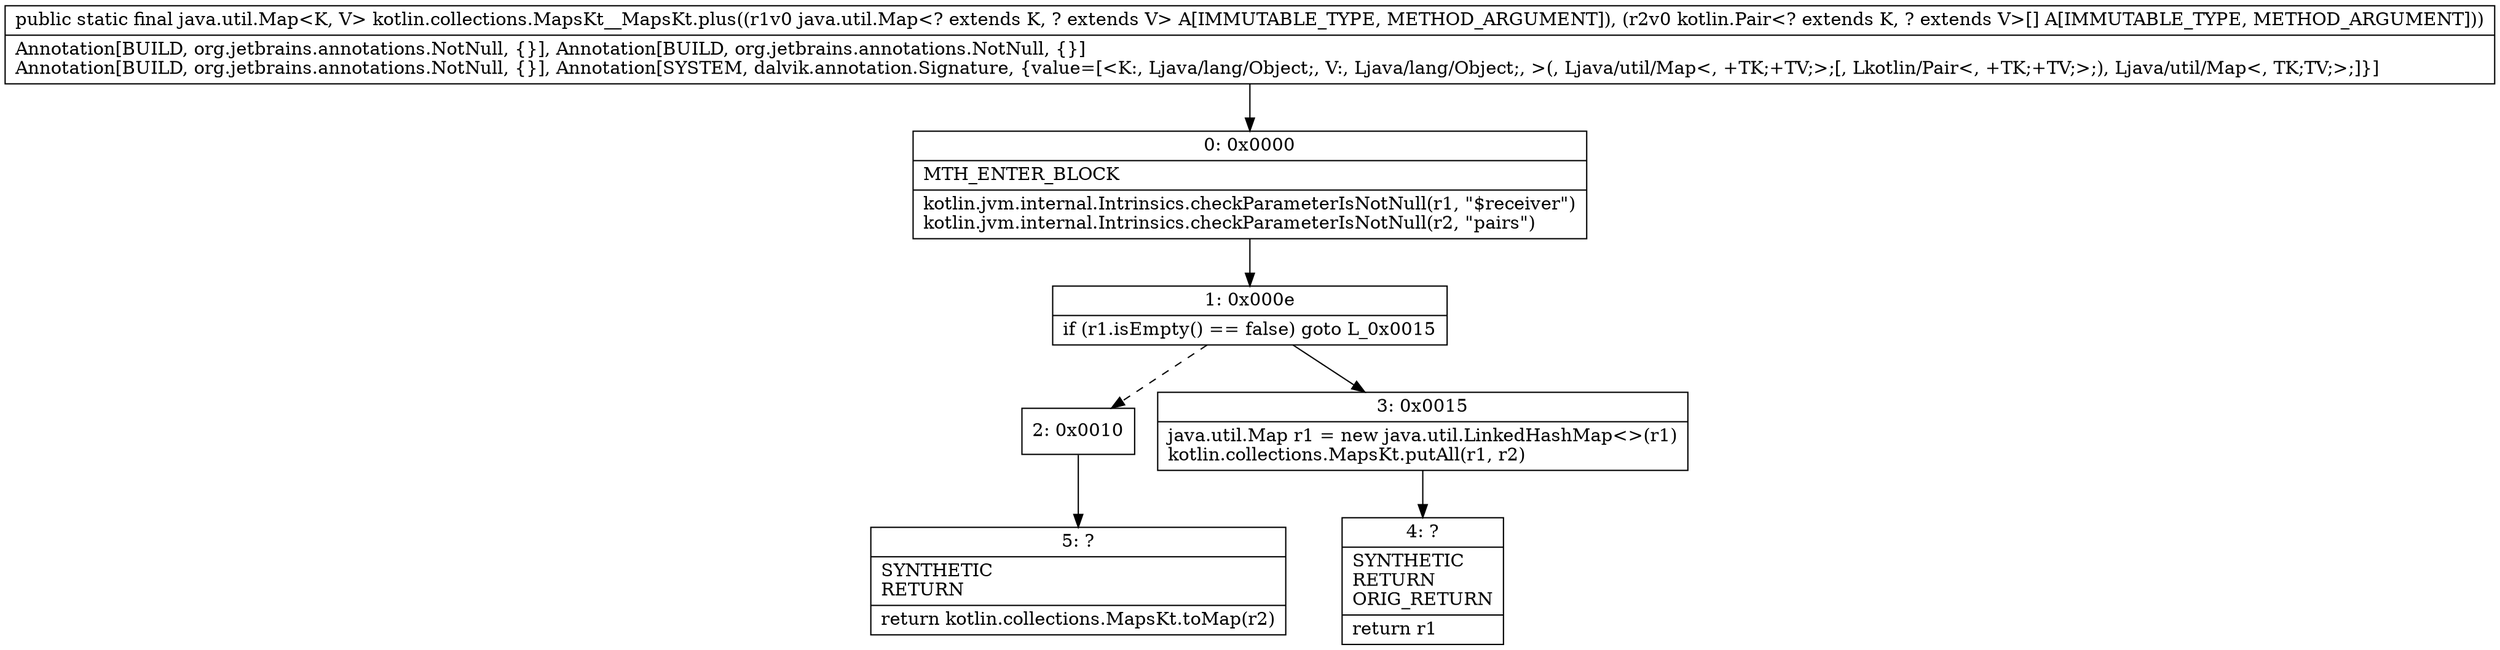 digraph "CFG forkotlin.collections.MapsKt__MapsKt.plus(Ljava\/util\/Map;[Lkotlin\/Pair;)Ljava\/util\/Map;" {
Node_0 [shape=record,label="{0\:\ 0x0000|MTH_ENTER_BLOCK\l|kotlin.jvm.internal.Intrinsics.checkParameterIsNotNull(r1, \"$receiver\")\lkotlin.jvm.internal.Intrinsics.checkParameterIsNotNull(r2, \"pairs\")\l}"];
Node_1 [shape=record,label="{1\:\ 0x000e|if (r1.isEmpty() == false) goto L_0x0015\l}"];
Node_2 [shape=record,label="{2\:\ 0x0010}"];
Node_3 [shape=record,label="{3\:\ 0x0015|java.util.Map r1 = new java.util.LinkedHashMap\<\>(r1)\lkotlin.collections.MapsKt.putAll(r1, r2)\l}"];
Node_4 [shape=record,label="{4\:\ ?|SYNTHETIC\lRETURN\lORIG_RETURN\l|return r1\l}"];
Node_5 [shape=record,label="{5\:\ ?|SYNTHETIC\lRETURN\l|return kotlin.collections.MapsKt.toMap(r2)\l}"];
MethodNode[shape=record,label="{public static final java.util.Map\<K, V\> kotlin.collections.MapsKt__MapsKt.plus((r1v0 java.util.Map\<? extends K, ? extends V\> A[IMMUTABLE_TYPE, METHOD_ARGUMENT]), (r2v0 kotlin.Pair\<? extends K, ? extends V\>[] A[IMMUTABLE_TYPE, METHOD_ARGUMENT]))  | Annotation[BUILD, org.jetbrains.annotations.NotNull, \{\}], Annotation[BUILD, org.jetbrains.annotations.NotNull, \{\}]\lAnnotation[BUILD, org.jetbrains.annotations.NotNull, \{\}], Annotation[SYSTEM, dalvik.annotation.Signature, \{value=[\<K:, Ljava\/lang\/Object;, V:, Ljava\/lang\/Object;, \>(, Ljava\/util\/Map\<, +TK;+TV;\>;[, Lkotlin\/Pair\<, +TK;+TV;\>;), Ljava\/util\/Map\<, TK;TV;\>;]\}]\l}"];
MethodNode -> Node_0;
Node_0 -> Node_1;
Node_1 -> Node_2[style=dashed];
Node_1 -> Node_3;
Node_2 -> Node_5;
Node_3 -> Node_4;
}

